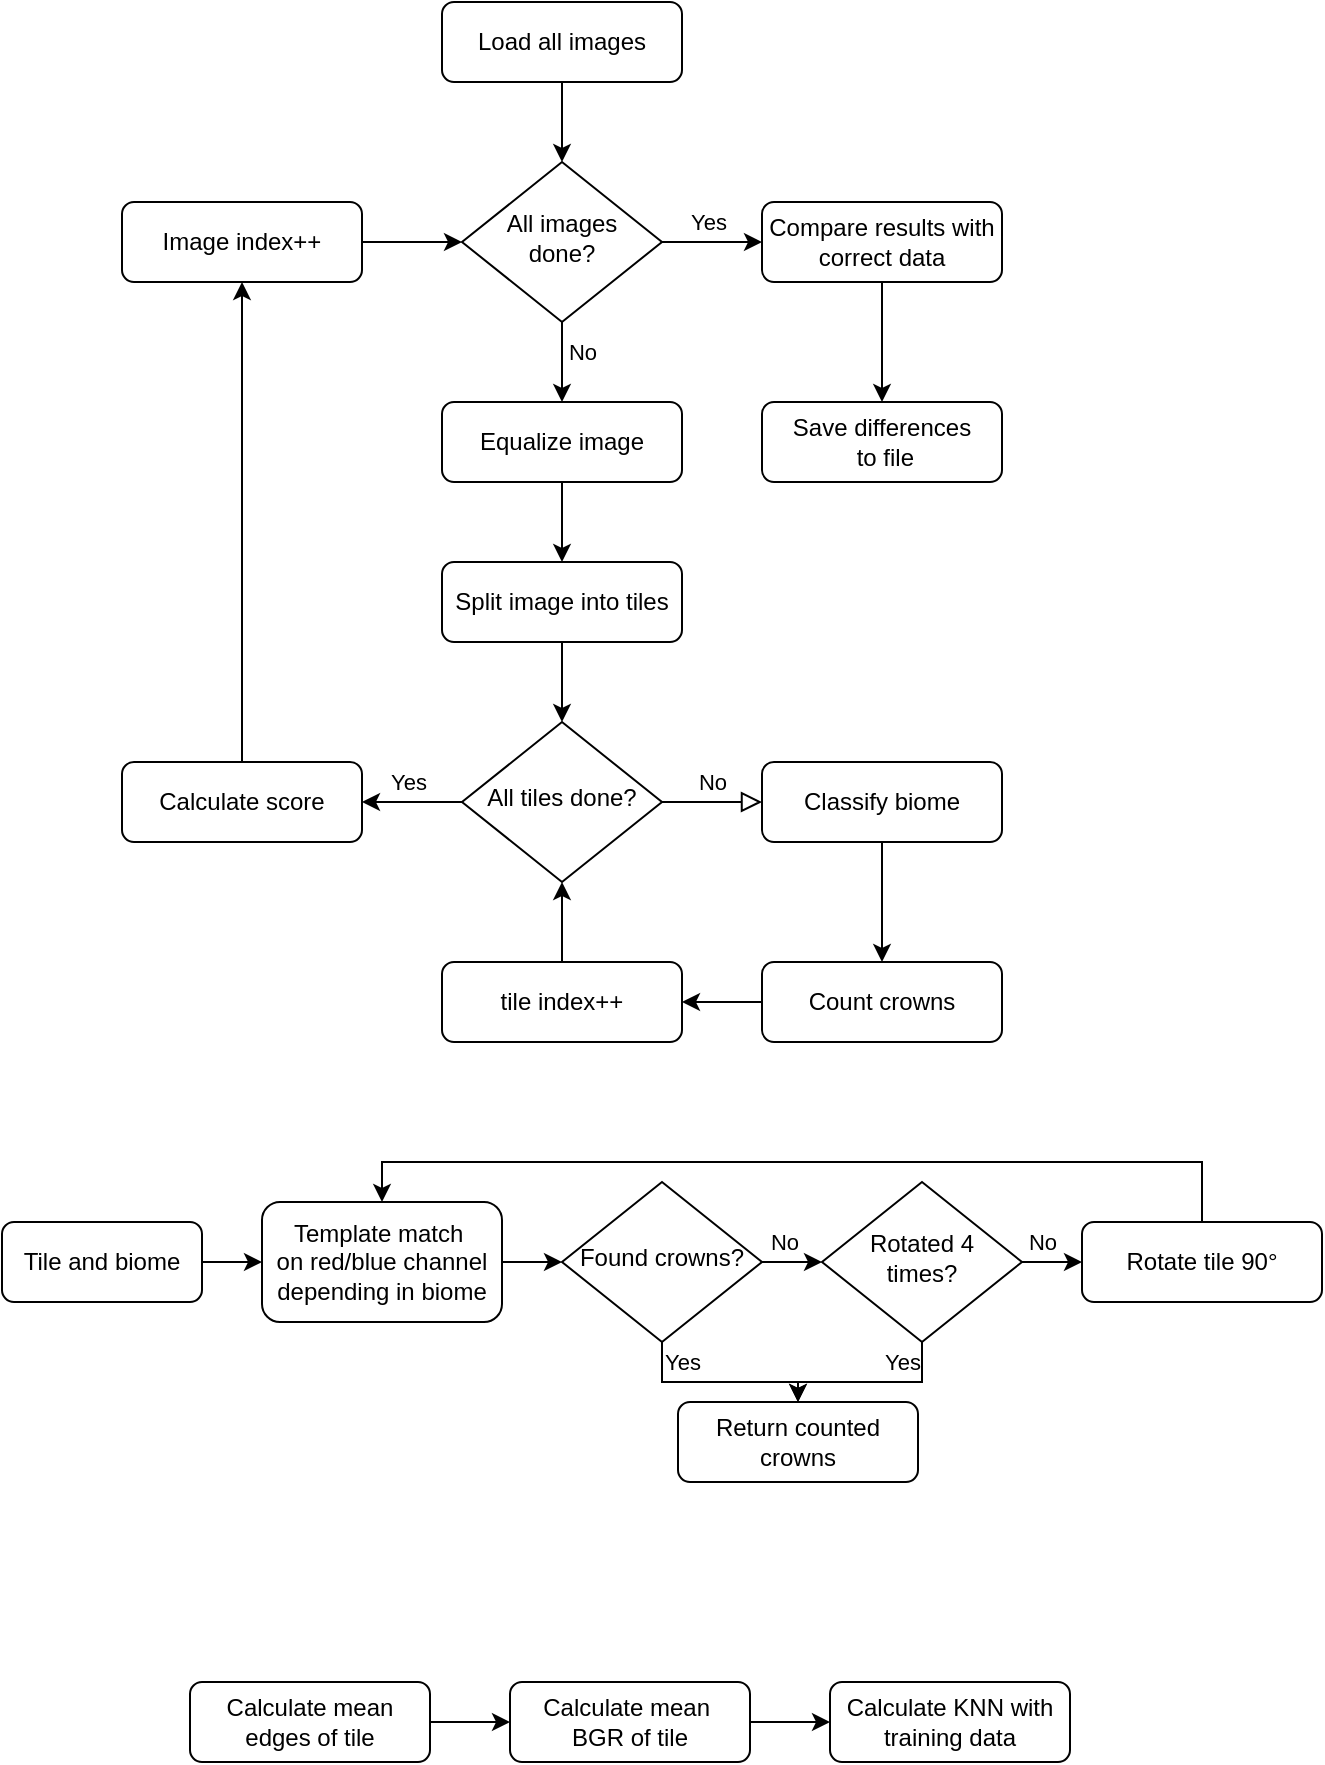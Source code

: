 <mxfile version="27.1.1">
  <diagram id="C5RBs43oDa-KdzZeNtuy" name="Page-1">
    <mxGraphModel dx="1603" dy="877" grid="1" gridSize="10" guides="1" tooltips="1" connect="1" arrows="1" fold="1" page="1" pageScale="1" pageWidth="827" pageHeight="1169" math="0" shadow="0">
      <root>
        <mxCell id="WIyWlLk6GJQsqaUBKTNV-0" />
        <mxCell id="WIyWlLk6GJQsqaUBKTNV-1" parent="WIyWlLk6GJQsqaUBKTNV-0" />
        <mxCell id="KAVxUs1SoNfV475yucHh-28" style="edgeStyle=orthogonalEdgeStyle;rounded=0;orthogonalLoop=1;jettySize=auto;html=1;exitX=0.5;exitY=1;exitDx=0;exitDy=0;entryX=0.5;entryY=0;entryDx=0;entryDy=0;" edge="1" parent="WIyWlLk6GJQsqaUBKTNV-1" source="WIyWlLk6GJQsqaUBKTNV-3" target="KAVxUs1SoNfV475yucHh-18">
          <mxGeometry relative="1" as="geometry" />
        </mxCell>
        <mxCell id="WIyWlLk6GJQsqaUBKTNV-3" value="Load all images" style="rounded=1;whiteSpace=wrap;html=1;fontSize=12;glass=0;strokeWidth=1;shadow=0;" parent="WIyWlLk6GJQsqaUBKTNV-1" vertex="1">
          <mxGeometry x="320" y="40" width="120" height="40" as="geometry" />
        </mxCell>
        <mxCell id="WIyWlLk6GJQsqaUBKTNV-5" value="No" style="edgeStyle=orthogonalEdgeStyle;rounded=0;html=1;jettySize=auto;orthogonalLoop=1;fontSize=11;endArrow=block;endFill=0;endSize=8;strokeWidth=1;shadow=0;labelBackgroundColor=none;entryX=0;entryY=0.5;entryDx=0;entryDy=0;" parent="WIyWlLk6GJQsqaUBKTNV-1" source="WIyWlLk6GJQsqaUBKTNV-6" target="WIyWlLk6GJQsqaUBKTNV-7" edge="1">
          <mxGeometry y="10" relative="1" as="geometry">
            <mxPoint as="offset" />
            <Array as="points">
              <mxPoint x="480" y="440" />
              <mxPoint x="480" y="440" />
            </Array>
          </mxGeometry>
        </mxCell>
        <mxCell id="KAVxUs1SoNfV475yucHh-8" style="edgeStyle=orthogonalEdgeStyle;rounded=0;orthogonalLoop=1;jettySize=auto;html=1;exitX=0;exitY=0.5;exitDx=0;exitDy=0;entryX=1;entryY=0.5;entryDx=0;entryDy=0;labelBackgroundColor=none;" edge="1" parent="WIyWlLk6GJQsqaUBKTNV-1" source="WIyWlLk6GJQsqaUBKTNV-6" target="WIyWlLk6GJQsqaUBKTNV-11">
          <mxGeometry relative="1" as="geometry" />
        </mxCell>
        <mxCell id="KAVxUs1SoNfV475yucHh-11" value="Yes" style="edgeLabel;html=1;align=center;verticalAlign=middle;resizable=0;points=[];labelBackgroundColor=none;" vertex="1" connectable="0" parent="KAVxUs1SoNfV475yucHh-8">
          <mxGeometry x="0.074" y="-2" relative="1" as="geometry">
            <mxPoint y="-8" as="offset" />
          </mxGeometry>
        </mxCell>
        <mxCell id="WIyWlLk6GJQsqaUBKTNV-6" value="All tiles done?" style="rhombus;whiteSpace=wrap;html=1;shadow=0;fontFamily=Helvetica;fontSize=12;align=center;strokeWidth=1;spacing=6;spacingTop=-4;" parent="WIyWlLk6GJQsqaUBKTNV-1" vertex="1">
          <mxGeometry x="330" y="400" width="100" height="80" as="geometry" />
        </mxCell>
        <mxCell id="KAVxUs1SoNfV475yucHh-6" style="edgeStyle=orthogonalEdgeStyle;rounded=0;orthogonalLoop=1;jettySize=auto;html=1;exitX=0.5;exitY=1;exitDx=0;exitDy=0;entryX=0.5;entryY=0;entryDx=0;entryDy=0;" edge="1" parent="WIyWlLk6GJQsqaUBKTNV-1" source="WIyWlLk6GJQsqaUBKTNV-7" target="WIyWlLk6GJQsqaUBKTNV-12">
          <mxGeometry relative="1" as="geometry" />
        </mxCell>
        <mxCell id="WIyWlLk6GJQsqaUBKTNV-7" value="Classify biome" style="rounded=1;whiteSpace=wrap;html=1;fontSize=12;glass=0;strokeWidth=1;shadow=0;" parent="WIyWlLk6GJQsqaUBKTNV-1" vertex="1">
          <mxGeometry x="480" y="420" width="120" height="40" as="geometry" />
        </mxCell>
        <mxCell id="KAVxUs1SoNfV475yucHh-16" style="edgeStyle=orthogonalEdgeStyle;rounded=0;orthogonalLoop=1;jettySize=auto;html=1;exitX=0.5;exitY=0;exitDx=0;exitDy=0;entryX=0.5;entryY=1;entryDx=0;entryDy=0;" edge="1" parent="WIyWlLk6GJQsqaUBKTNV-1" source="WIyWlLk6GJQsqaUBKTNV-11" target="KAVxUs1SoNfV475yucHh-15">
          <mxGeometry relative="1" as="geometry" />
        </mxCell>
        <mxCell id="WIyWlLk6GJQsqaUBKTNV-11" value="Calculate score" style="rounded=1;whiteSpace=wrap;html=1;fontSize=12;glass=0;strokeWidth=1;shadow=0;" parent="WIyWlLk6GJQsqaUBKTNV-1" vertex="1">
          <mxGeometry x="160" y="420" width="120" height="40" as="geometry" />
        </mxCell>
        <mxCell id="KAVxUs1SoNfV475yucHh-13" style="edgeStyle=orthogonalEdgeStyle;rounded=0;orthogonalLoop=1;jettySize=auto;html=1;exitX=0;exitY=0.5;exitDx=0;exitDy=0;entryX=1;entryY=0.5;entryDx=0;entryDy=0;" edge="1" parent="WIyWlLk6GJQsqaUBKTNV-1" source="WIyWlLk6GJQsqaUBKTNV-12" target="KAVxUs1SoNfV475yucHh-12">
          <mxGeometry relative="1" as="geometry" />
        </mxCell>
        <mxCell id="WIyWlLk6GJQsqaUBKTNV-12" value="Count crowns" style="rounded=1;whiteSpace=wrap;html=1;fontSize=12;glass=0;strokeWidth=1;shadow=0;" parent="WIyWlLk6GJQsqaUBKTNV-1" vertex="1">
          <mxGeometry x="480" y="520" width="120" height="40" as="geometry" />
        </mxCell>
        <mxCell id="KAVxUs1SoNfV475yucHh-5" style="edgeStyle=orthogonalEdgeStyle;rounded=0;orthogonalLoop=1;jettySize=auto;html=1;exitX=0.5;exitY=1;exitDx=0;exitDy=0;entryX=0.5;entryY=0;entryDx=0;entryDy=0;" edge="1" parent="WIyWlLk6GJQsqaUBKTNV-1" source="KAVxUs1SoNfV475yucHh-0" target="KAVxUs1SoNfV475yucHh-3">
          <mxGeometry relative="1" as="geometry" />
        </mxCell>
        <mxCell id="KAVxUs1SoNfV475yucHh-0" value="Equalize image" style="rounded=1;whiteSpace=wrap;html=1;" vertex="1" parent="WIyWlLk6GJQsqaUBKTNV-1">
          <mxGeometry x="320" y="240" width="120" height="40" as="geometry" />
        </mxCell>
        <mxCell id="KAVxUs1SoNfV475yucHh-4" style="edgeStyle=orthogonalEdgeStyle;rounded=0;orthogonalLoop=1;jettySize=auto;html=1;exitX=0.5;exitY=1;exitDx=0;exitDy=0;entryX=0.5;entryY=0;entryDx=0;entryDy=0;" edge="1" parent="WIyWlLk6GJQsqaUBKTNV-1" source="KAVxUs1SoNfV475yucHh-3" target="WIyWlLk6GJQsqaUBKTNV-6">
          <mxGeometry relative="1" as="geometry" />
        </mxCell>
        <mxCell id="KAVxUs1SoNfV475yucHh-3" value="Split image into tiles" style="rounded=1;whiteSpace=wrap;html=1;" vertex="1" parent="WIyWlLk6GJQsqaUBKTNV-1">
          <mxGeometry x="320" y="320" width="120" height="40" as="geometry" />
        </mxCell>
        <mxCell id="KAVxUs1SoNfV475yucHh-14" style="edgeStyle=orthogonalEdgeStyle;rounded=0;orthogonalLoop=1;jettySize=auto;html=1;exitX=0.5;exitY=0;exitDx=0;exitDy=0;entryX=0.5;entryY=1;entryDx=0;entryDy=0;" edge="1" parent="WIyWlLk6GJQsqaUBKTNV-1" source="KAVxUs1SoNfV475yucHh-12" target="WIyWlLk6GJQsqaUBKTNV-6">
          <mxGeometry relative="1" as="geometry" />
        </mxCell>
        <mxCell id="KAVxUs1SoNfV475yucHh-12" value="tile index++" style="rounded=1;whiteSpace=wrap;html=1;fontSize=12;glass=0;strokeWidth=1;shadow=0;" vertex="1" parent="WIyWlLk6GJQsqaUBKTNV-1">
          <mxGeometry x="320" y="520" width="120" height="40" as="geometry" />
        </mxCell>
        <mxCell id="KAVxUs1SoNfV475yucHh-21" style="edgeStyle=orthogonalEdgeStyle;rounded=0;orthogonalLoop=1;jettySize=auto;html=1;exitX=1;exitY=0.5;exitDx=0;exitDy=0;entryX=0;entryY=0.5;entryDx=0;entryDy=0;" edge="1" parent="WIyWlLk6GJQsqaUBKTNV-1" source="KAVxUs1SoNfV475yucHh-15" target="KAVxUs1SoNfV475yucHh-18">
          <mxGeometry relative="1" as="geometry" />
        </mxCell>
        <mxCell id="KAVxUs1SoNfV475yucHh-15" value="Image index++" style="rounded=1;whiteSpace=wrap;html=1;" vertex="1" parent="WIyWlLk6GJQsqaUBKTNV-1">
          <mxGeometry x="160" y="140" width="120" height="40" as="geometry" />
        </mxCell>
        <mxCell id="KAVxUs1SoNfV475yucHh-19" style="edgeStyle=orthogonalEdgeStyle;rounded=0;orthogonalLoop=1;jettySize=auto;html=1;exitX=0.5;exitY=1;exitDx=0;exitDy=0;entryX=0.5;entryY=0;entryDx=0;entryDy=0;" edge="1" parent="WIyWlLk6GJQsqaUBKTNV-1" source="KAVxUs1SoNfV475yucHh-18" target="KAVxUs1SoNfV475yucHh-0">
          <mxGeometry relative="1" as="geometry" />
        </mxCell>
        <mxCell id="KAVxUs1SoNfV475yucHh-20" value="No" style="edgeLabel;html=1;align=center;verticalAlign=middle;resizable=0;points=[];labelBackgroundColor=none;" vertex="1" connectable="0" parent="KAVxUs1SoNfV475yucHh-19">
          <mxGeometry x="-0.26" relative="1" as="geometry">
            <mxPoint x="10" as="offset" />
          </mxGeometry>
        </mxCell>
        <mxCell id="KAVxUs1SoNfV475yucHh-24" style="edgeStyle=orthogonalEdgeStyle;rounded=0;orthogonalLoop=1;jettySize=auto;html=1;exitX=1;exitY=0.5;exitDx=0;exitDy=0;entryX=0;entryY=0.5;entryDx=0;entryDy=0;" edge="1" parent="WIyWlLk6GJQsqaUBKTNV-1" source="KAVxUs1SoNfV475yucHh-18" target="KAVxUs1SoNfV475yucHh-23">
          <mxGeometry relative="1" as="geometry" />
        </mxCell>
        <mxCell id="KAVxUs1SoNfV475yucHh-25" value="Yes" style="edgeLabel;html=1;align=center;verticalAlign=middle;resizable=0;points=[];labelBackgroundColor=none;" vertex="1" connectable="0" parent="KAVxUs1SoNfV475yucHh-24">
          <mxGeometry x="-0.246" y="2" relative="1" as="geometry">
            <mxPoint x="4" y="-8" as="offset" />
          </mxGeometry>
        </mxCell>
        <mxCell id="KAVxUs1SoNfV475yucHh-18" value="All images done?" style="rhombus;whiteSpace=wrap;html=1;shadow=0;fontFamily=Helvetica;fontSize=12;align=center;strokeWidth=1;spacing=6;spacingTop=-4;" vertex="1" parent="WIyWlLk6GJQsqaUBKTNV-1">
          <mxGeometry x="330" y="120" width="100" height="80" as="geometry" />
        </mxCell>
        <mxCell id="KAVxUs1SoNfV475yucHh-29" style="edgeStyle=orthogonalEdgeStyle;rounded=0;orthogonalLoop=1;jettySize=auto;html=1;exitX=0.5;exitY=1;exitDx=0;exitDy=0;entryX=0.5;entryY=0;entryDx=0;entryDy=0;" edge="1" parent="WIyWlLk6GJQsqaUBKTNV-1" source="KAVxUs1SoNfV475yucHh-23" target="KAVxUs1SoNfV475yucHh-26">
          <mxGeometry relative="1" as="geometry" />
        </mxCell>
        <mxCell id="KAVxUs1SoNfV475yucHh-23" value="Compare results with correct data" style="rounded=1;whiteSpace=wrap;html=1;" vertex="1" parent="WIyWlLk6GJQsqaUBKTNV-1">
          <mxGeometry x="480" y="140" width="120" height="40" as="geometry" />
        </mxCell>
        <mxCell id="KAVxUs1SoNfV475yucHh-26" value="Save differences&lt;div&gt;&amp;nbsp;to file&lt;/div&gt;" style="rounded=1;whiteSpace=wrap;html=1;" vertex="1" parent="WIyWlLk6GJQsqaUBKTNV-1">
          <mxGeometry x="480" y="240" width="120" height="40" as="geometry" />
        </mxCell>
        <mxCell id="KAVxUs1SoNfV475yucHh-190" style="edgeStyle=orthogonalEdgeStyle;rounded=0;orthogonalLoop=1;jettySize=auto;html=1;exitX=1;exitY=0.5;exitDx=0;exitDy=0;entryX=0;entryY=0.5;entryDx=0;entryDy=0;" edge="1" parent="WIyWlLk6GJQsqaUBKTNV-1" source="KAVxUs1SoNfV475yucHh-31" target="KAVxUs1SoNfV475yucHh-59">
          <mxGeometry relative="1" as="geometry" />
        </mxCell>
        <mxCell id="KAVxUs1SoNfV475yucHh-31" value="Calculate mean edges&amp;nbsp;&lt;span style=&quot;background-color: transparent; color: light-dark(rgb(0, 0, 0), rgb(255, 255, 255));&quot;&gt;of tile&lt;/span&gt;" style="rounded=1;whiteSpace=wrap;html=1;fontSize=12;glass=0;strokeWidth=1;shadow=0;" vertex="1" parent="WIyWlLk6GJQsqaUBKTNV-1">
          <mxGeometry x="194" y="880" width="120" height="40" as="geometry" />
        </mxCell>
        <mxCell id="KAVxUs1SoNfV475yucHh-191" style="edgeStyle=orthogonalEdgeStyle;rounded=0;orthogonalLoop=1;jettySize=auto;html=1;exitX=1;exitY=0.5;exitDx=0;exitDy=0;entryX=0;entryY=0.5;entryDx=0;entryDy=0;" edge="1" parent="WIyWlLk6GJQsqaUBKTNV-1" source="KAVxUs1SoNfV475yucHh-59" target="KAVxUs1SoNfV475yucHh-60">
          <mxGeometry relative="1" as="geometry" />
        </mxCell>
        <mxCell id="KAVxUs1SoNfV475yucHh-59" value="Calculate mean&amp;nbsp;&lt;div&gt;BGR of tile&lt;/div&gt;" style="rounded=1;whiteSpace=wrap;html=1;" vertex="1" parent="WIyWlLk6GJQsqaUBKTNV-1">
          <mxGeometry x="354" y="880" width="120" height="40" as="geometry" />
        </mxCell>
        <mxCell id="KAVxUs1SoNfV475yucHh-60" value="Calculate KNN with training data" style="rounded=1;whiteSpace=wrap;html=1;" vertex="1" parent="WIyWlLk6GJQsqaUBKTNV-1">
          <mxGeometry x="514" y="880" width="120" height="40" as="geometry" />
        </mxCell>
        <mxCell id="KAVxUs1SoNfV475yucHh-181" value="" style="edgeStyle=orthogonalEdgeStyle;rounded=0;orthogonalLoop=1;jettySize=auto;html=1;" edge="1" parent="WIyWlLk6GJQsqaUBKTNV-1" source="KAVxUs1SoNfV475yucHh-146" target="KAVxUs1SoNfV475yucHh-163">
          <mxGeometry relative="1" as="geometry" />
        </mxCell>
        <mxCell id="KAVxUs1SoNfV475yucHh-188" value="No" style="edgeLabel;html=1;align=center;verticalAlign=middle;resizable=0;points=[];" vertex="1" connectable="0" parent="KAVxUs1SoNfV475yucHh-181">
          <mxGeometry x="0.374" y="1" relative="1" as="geometry">
            <mxPoint x="-4" y="-9" as="offset" />
          </mxGeometry>
        </mxCell>
        <mxCell id="KAVxUs1SoNfV475yucHh-185" style="edgeStyle=orthogonalEdgeStyle;rounded=0;orthogonalLoop=1;jettySize=auto;html=1;exitX=0.5;exitY=1;exitDx=0;exitDy=0;" edge="1" parent="WIyWlLk6GJQsqaUBKTNV-1" source="KAVxUs1SoNfV475yucHh-146" target="KAVxUs1SoNfV475yucHh-149">
          <mxGeometry relative="1" as="geometry" />
        </mxCell>
        <mxCell id="KAVxUs1SoNfV475yucHh-187" value="Yes" style="edgeLabel;html=1;align=center;verticalAlign=middle;resizable=0;points=[];" vertex="1" connectable="0" parent="KAVxUs1SoNfV475yucHh-185">
          <mxGeometry x="-0.917" y="1" relative="1" as="geometry">
            <mxPoint x="9" y="6" as="offset" />
          </mxGeometry>
        </mxCell>
        <mxCell id="KAVxUs1SoNfV475yucHh-146" value="Found crowns?" style="rhombus;whiteSpace=wrap;html=1;shadow=0;fontFamily=Helvetica;fontSize=12;align=center;strokeWidth=1;spacing=6;spacingTop=-4;" vertex="1" parent="WIyWlLk6GJQsqaUBKTNV-1">
          <mxGeometry x="380" y="630" width="100" height="80" as="geometry" />
        </mxCell>
        <mxCell id="KAVxUs1SoNfV475yucHh-183" style="edgeStyle=orthogonalEdgeStyle;rounded=0;orthogonalLoop=1;jettySize=auto;html=1;exitX=0.5;exitY=0;exitDx=0;exitDy=0;entryX=0.5;entryY=0;entryDx=0;entryDy=0;" edge="1" parent="WIyWlLk6GJQsqaUBKTNV-1" source="KAVxUs1SoNfV475yucHh-148" target="KAVxUs1SoNfV475yucHh-156">
          <mxGeometry relative="1" as="geometry">
            <Array as="points">
              <mxPoint x="700" y="620" />
              <mxPoint x="290" y="620" />
            </Array>
          </mxGeometry>
        </mxCell>
        <mxCell id="KAVxUs1SoNfV475yucHh-148" value="Rotate tile 90°" style="rounded=1;whiteSpace=wrap;html=1;fontSize=12;glass=0;strokeWidth=1;shadow=0;" vertex="1" parent="WIyWlLk6GJQsqaUBKTNV-1">
          <mxGeometry x="640" y="650" width="120" height="40" as="geometry" />
        </mxCell>
        <mxCell id="KAVxUs1SoNfV475yucHh-149" value="Return counted crowns" style="rounded=1;whiteSpace=wrap;html=1;fontSize=12;glass=0;strokeWidth=1;shadow=0;" vertex="1" parent="WIyWlLk6GJQsqaUBKTNV-1">
          <mxGeometry x="438" y="740" width="120" height="40" as="geometry" />
        </mxCell>
        <mxCell id="KAVxUs1SoNfV475yucHh-180" value="" style="edgeStyle=orthogonalEdgeStyle;rounded=0;orthogonalLoop=1;jettySize=auto;html=1;" edge="1" parent="WIyWlLk6GJQsqaUBKTNV-1" source="KAVxUs1SoNfV475yucHh-156" target="KAVxUs1SoNfV475yucHh-146">
          <mxGeometry relative="1" as="geometry" />
        </mxCell>
        <mxCell id="KAVxUs1SoNfV475yucHh-156" value="Template match&amp;nbsp;&lt;div&gt;on red/blue channel depending in biome&lt;/div&gt;" style="rounded=1;whiteSpace=wrap;html=1;" vertex="1" parent="WIyWlLk6GJQsqaUBKTNV-1">
          <mxGeometry x="230" y="640" width="120" height="60" as="geometry" />
        </mxCell>
        <mxCell id="KAVxUs1SoNfV475yucHh-178" value="" style="edgeStyle=orthogonalEdgeStyle;rounded=0;orthogonalLoop=1;jettySize=auto;html=1;" edge="1" parent="WIyWlLk6GJQsqaUBKTNV-1" source="KAVxUs1SoNfV475yucHh-158" target="KAVxUs1SoNfV475yucHh-156">
          <mxGeometry relative="1" as="geometry" />
        </mxCell>
        <mxCell id="KAVxUs1SoNfV475yucHh-158" value="Tile and biome" style="rounded=1;whiteSpace=wrap;html=1;" vertex="1" parent="WIyWlLk6GJQsqaUBKTNV-1">
          <mxGeometry x="100" y="650" width="100" height="40" as="geometry" />
        </mxCell>
        <mxCell id="KAVxUs1SoNfV475yucHh-182" value="" style="edgeStyle=orthogonalEdgeStyle;rounded=0;orthogonalLoop=1;jettySize=auto;html=1;" edge="1" parent="WIyWlLk6GJQsqaUBKTNV-1" source="KAVxUs1SoNfV475yucHh-163" target="KAVxUs1SoNfV475yucHh-148">
          <mxGeometry relative="1" as="geometry" />
        </mxCell>
        <mxCell id="KAVxUs1SoNfV475yucHh-189" value="No" style="edgeLabel;html=1;align=center;verticalAlign=middle;resizable=0;points=[];" vertex="1" connectable="0" parent="KAVxUs1SoNfV475yucHh-182">
          <mxGeometry x="-0.069" relative="1" as="geometry">
            <mxPoint x="-7" y="-10" as="offset" />
          </mxGeometry>
        </mxCell>
        <mxCell id="KAVxUs1SoNfV475yucHh-184" style="edgeStyle=orthogonalEdgeStyle;rounded=0;orthogonalLoop=1;jettySize=auto;html=1;exitX=0.5;exitY=1;exitDx=0;exitDy=0;entryX=0.5;entryY=0;entryDx=0;entryDy=0;" edge="1" parent="WIyWlLk6GJQsqaUBKTNV-1" source="KAVxUs1SoNfV475yucHh-163" target="KAVxUs1SoNfV475yucHh-149">
          <mxGeometry relative="1" as="geometry" />
        </mxCell>
        <mxCell id="KAVxUs1SoNfV475yucHh-186" value="Yes" style="edgeLabel;html=1;align=center;verticalAlign=middle;resizable=0;points=[];" vertex="1" connectable="0" parent="KAVxUs1SoNfV475yucHh-184">
          <mxGeometry x="-0.829" y="3" relative="1" as="geometry">
            <mxPoint x="-13" y="2" as="offset" />
          </mxGeometry>
        </mxCell>
        <mxCell id="KAVxUs1SoNfV475yucHh-163" value="Rotated 4 times?" style="rhombus;whiteSpace=wrap;html=1;shadow=0;fontFamily=Helvetica;fontSize=12;align=center;strokeWidth=1;spacing=6;spacingTop=-4;" vertex="1" parent="WIyWlLk6GJQsqaUBKTNV-1">
          <mxGeometry x="510" y="630" width="100" height="80" as="geometry" />
        </mxCell>
        <mxCell id="KAVxUs1SoNfV475yucHh-177" style="edgeStyle=orthogonalEdgeStyle;rounded=0;orthogonalLoop=1;jettySize=auto;html=1;exitX=0.5;exitY=1;exitDx=0;exitDy=0;" edge="1" parent="WIyWlLk6GJQsqaUBKTNV-1" source="KAVxUs1SoNfV475yucHh-158" target="KAVxUs1SoNfV475yucHh-158">
          <mxGeometry relative="1" as="geometry" />
        </mxCell>
      </root>
    </mxGraphModel>
  </diagram>
</mxfile>
